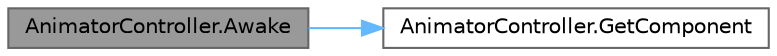 digraph "AnimatorController.Awake"
{
 // LATEX_PDF_SIZE
  bgcolor="transparent";
  edge [fontname=Helvetica,fontsize=10,labelfontname=Helvetica,labelfontsize=10];
  node [fontname=Helvetica,fontsize=10,shape=box,height=0.2,width=0.4];
  rankdir="LR";
  Node1 [id="Node000001",label="AnimatorController.Awake",height=0.2,width=0.4,color="gray40", fillcolor="grey60", style="filled", fontcolor="black",tooltip="This method initialises animator with a reference to the statemachine ."];
  Node1 -> Node2 [id="edge1_Node000001_Node000002",color="steelblue1",style="solid",tooltip=" "];
  Node2 [id="Node000002",label="AnimatorController.GetComponent",height=0.2,width=0.4,color="grey40", fillcolor="white", style="filled",URL="$class_animator_controller.html#a514f5494981be1bc383a6abd012e618b",tooltip="This method returns the information stored in ComponentHealt for a component or initialises a new Com..."];
}
